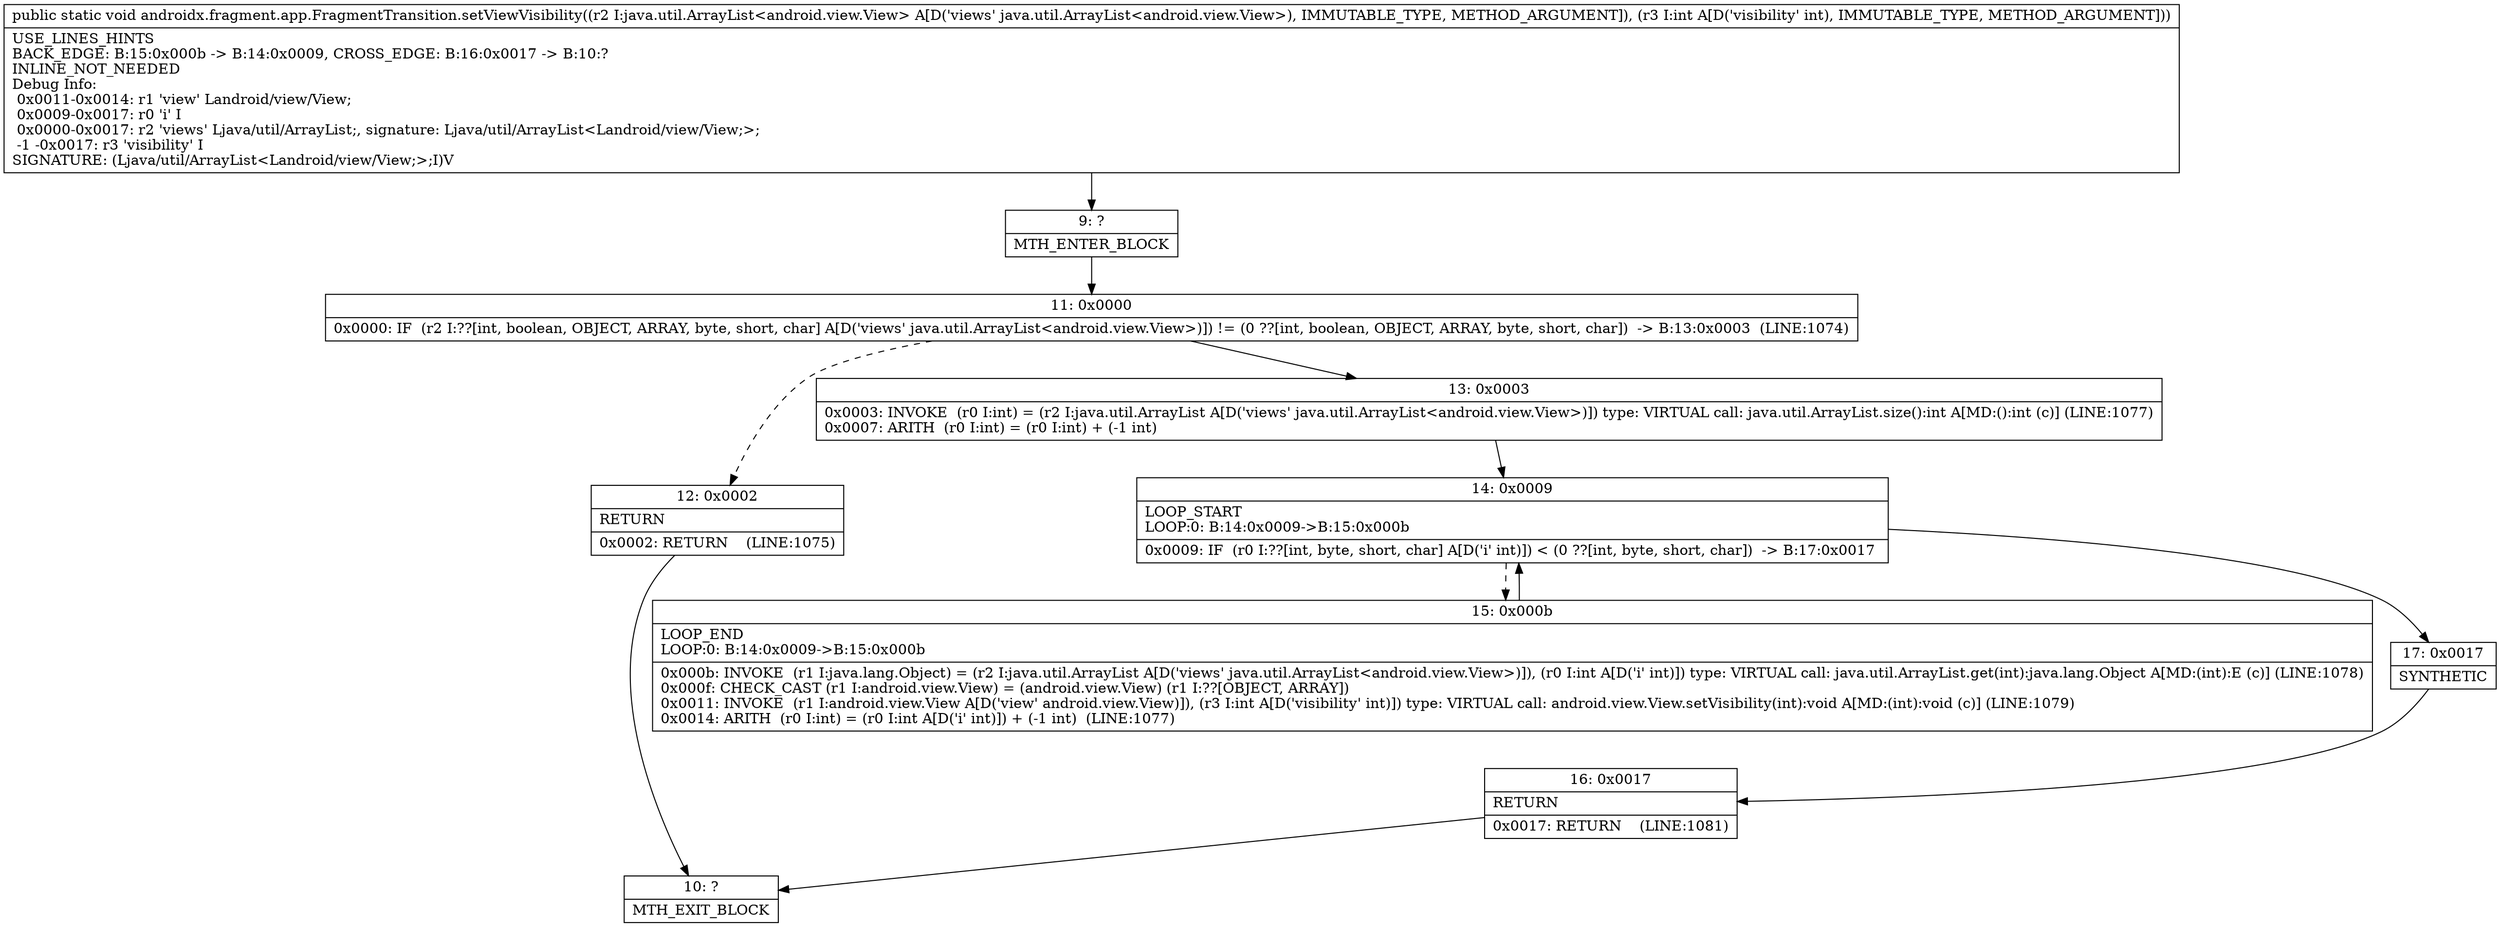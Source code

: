 digraph "CFG forandroidx.fragment.app.FragmentTransition.setViewVisibility(Ljava\/util\/ArrayList;I)V" {
Node_9 [shape=record,label="{9\:\ ?|MTH_ENTER_BLOCK\l}"];
Node_11 [shape=record,label="{11\:\ 0x0000|0x0000: IF  (r2 I:??[int, boolean, OBJECT, ARRAY, byte, short, char] A[D('views' java.util.ArrayList\<android.view.View\>)]) != (0 ??[int, boolean, OBJECT, ARRAY, byte, short, char])  \-\> B:13:0x0003  (LINE:1074)\l}"];
Node_12 [shape=record,label="{12\:\ 0x0002|RETURN\l|0x0002: RETURN    (LINE:1075)\l}"];
Node_10 [shape=record,label="{10\:\ ?|MTH_EXIT_BLOCK\l}"];
Node_13 [shape=record,label="{13\:\ 0x0003|0x0003: INVOKE  (r0 I:int) = (r2 I:java.util.ArrayList A[D('views' java.util.ArrayList\<android.view.View\>)]) type: VIRTUAL call: java.util.ArrayList.size():int A[MD:():int (c)] (LINE:1077)\l0x0007: ARITH  (r0 I:int) = (r0 I:int) + (\-1 int) \l}"];
Node_14 [shape=record,label="{14\:\ 0x0009|LOOP_START\lLOOP:0: B:14:0x0009\-\>B:15:0x000b\l|0x0009: IF  (r0 I:??[int, byte, short, char] A[D('i' int)]) \< (0 ??[int, byte, short, char])  \-\> B:17:0x0017 \l}"];
Node_15 [shape=record,label="{15\:\ 0x000b|LOOP_END\lLOOP:0: B:14:0x0009\-\>B:15:0x000b\l|0x000b: INVOKE  (r1 I:java.lang.Object) = (r2 I:java.util.ArrayList A[D('views' java.util.ArrayList\<android.view.View\>)]), (r0 I:int A[D('i' int)]) type: VIRTUAL call: java.util.ArrayList.get(int):java.lang.Object A[MD:(int):E (c)] (LINE:1078)\l0x000f: CHECK_CAST (r1 I:android.view.View) = (android.view.View) (r1 I:??[OBJECT, ARRAY]) \l0x0011: INVOKE  (r1 I:android.view.View A[D('view' android.view.View)]), (r3 I:int A[D('visibility' int)]) type: VIRTUAL call: android.view.View.setVisibility(int):void A[MD:(int):void (c)] (LINE:1079)\l0x0014: ARITH  (r0 I:int) = (r0 I:int A[D('i' int)]) + (\-1 int)  (LINE:1077)\l}"];
Node_17 [shape=record,label="{17\:\ 0x0017|SYNTHETIC\l}"];
Node_16 [shape=record,label="{16\:\ 0x0017|RETURN\l|0x0017: RETURN    (LINE:1081)\l}"];
MethodNode[shape=record,label="{public static void androidx.fragment.app.FragmentTransition.setViewVisibility((r2 I:java.util.ArrayList\<android.view.View\> A[D('views' java.util.ArrayList\<android.view.View\>), IMMUTABLE_TYPE, METHOD_ARGUMENT]), (r3 I:int A[D('visibility' int), IMMUTABLE_TYPE, METHOD_ARGUMENT]))  | USE_LINES_HINTS\lBACK_EDGE: B:15:0x000b \-\> B:14:0x0009, CROSS_EDGE: B:16:0x0017 \-\> B:10:?\lINLINE_NOT_NEEDED\lDebug Info:\l  0x0011\-0x0014: r1 'view' Landroid\/view\/View;\l  0x0009\-0x0017: r0 'i' I\l  0x0000\-0x0017: r2 'views' Ljava\/util\/ArrayList;, signature: Ljava\/util\/ArrayList\<Landroid\/view\/View;\>;\l  \-1 \-0x0017: r3 'visibility' I\lSIGNATURE: (Ljava\/util\/ArrayList\<Landroid\/view\/View;\>;I)V\l}"];
MethodNode -> Node_9;Node_9 -> Node_11;
Node_11 -> Node_12[style=dashed];
Node_11 -> Node_13;
Node_12 -> Node_10;
Node_13 -> Node_14;
Node_14 -> Node_15[style=dashed];
Node_14 -> Node_17;
Node_15 -> Node_14;
Node_17 -> Node_16;
Node_16 -> Node_10;
}

